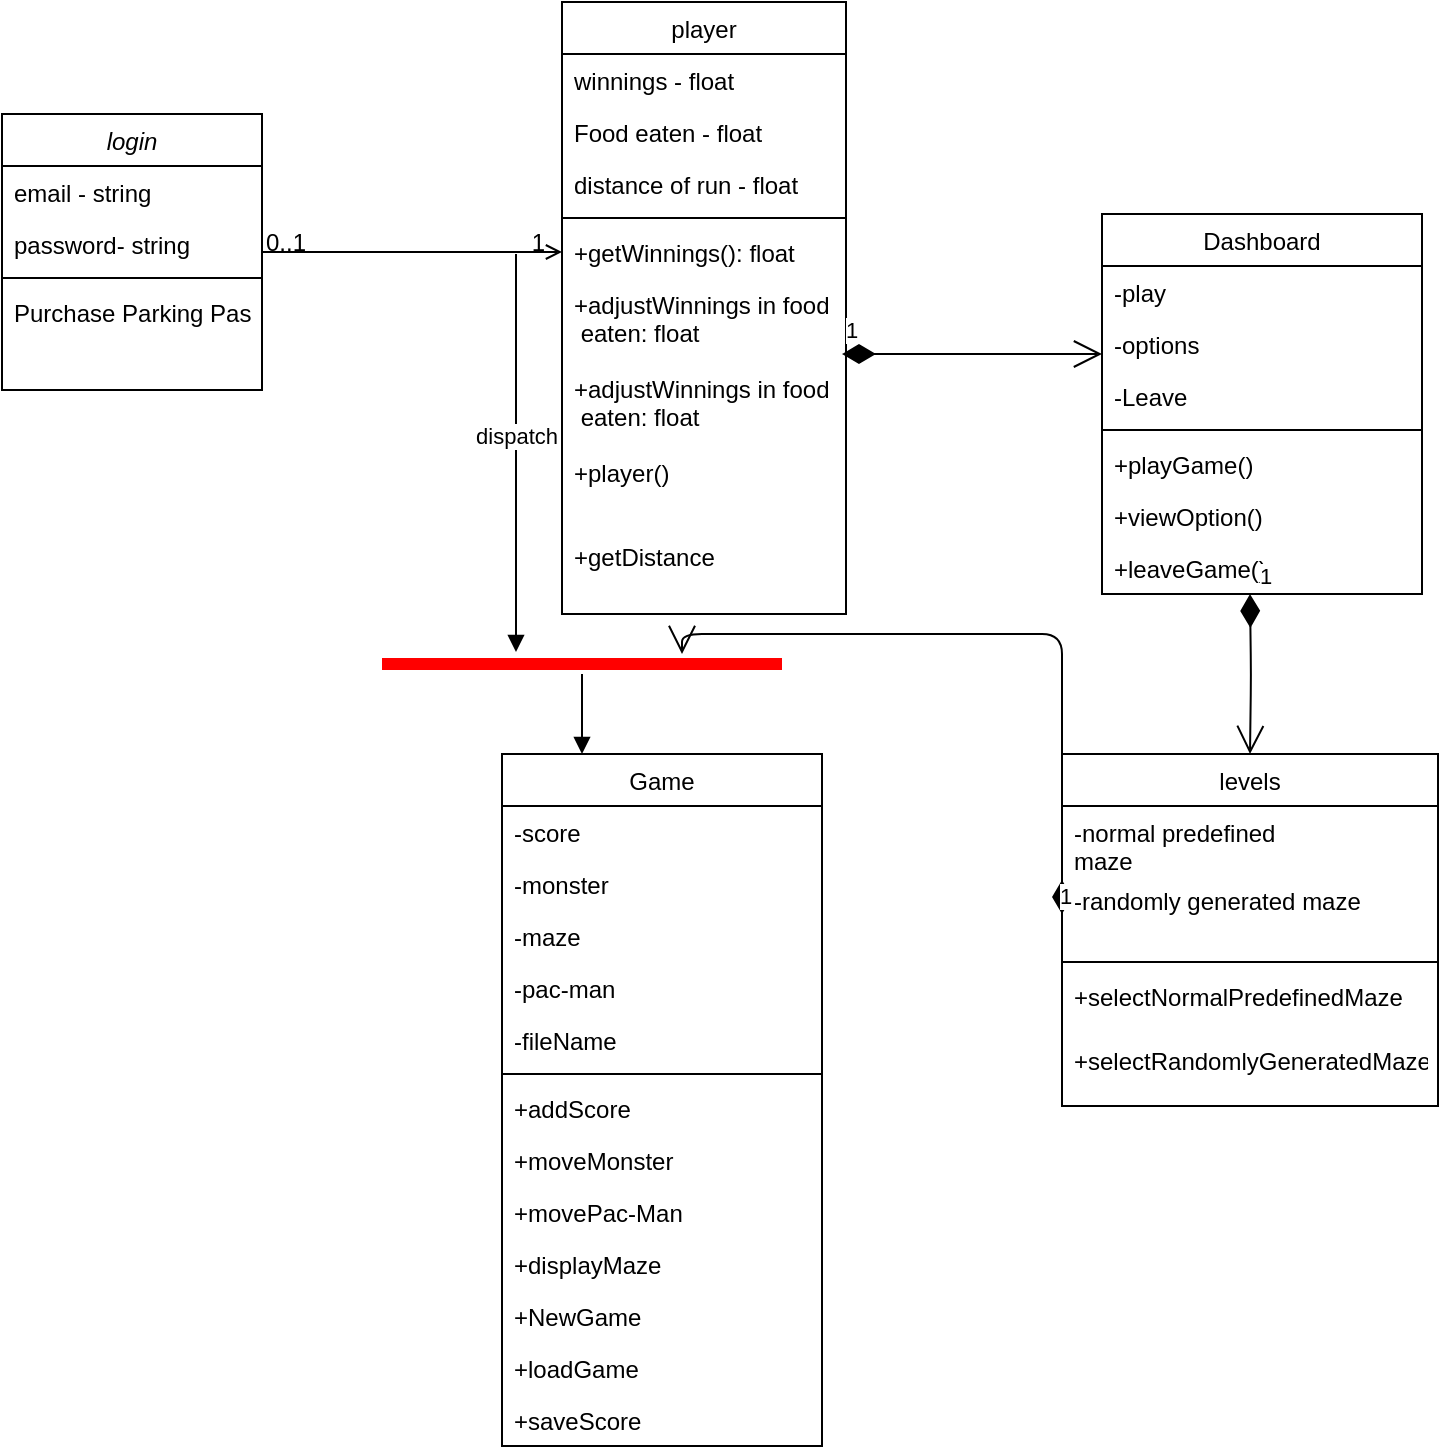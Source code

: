 <mxfile version="15.0.4" type="github">
  <diagram id="C5RBs43oDa-KdzZeNtuy" name="Page-1">
    <mxGraphModel dx="851" dy="418" grid="1" gridSize="10" guides="1" tooltips="1" connect="1" arrows="1" fold="1" page="1" pageScale="1" pageWidth="827" pageHeight="1169" math="0" shadow="0">
      <root>
        <mxCell id="WIyWlLk6GJQsqaUBKTNV-0" />
        <mxCell id="WIyWlLk6GJQsqaUBKTNV-1" parent="WIyWlLk6GJQsqaUBKTNV-0" />
        <mxCell id="zkfFHV4jXpPFQw0GAbJ--0" value="login" style="swimlane;fontStyle=2;align=center;verticalAlign=top;childLayout=stackLayout;horizontal=1;startSize=26;horizontalStack=0;resizeParent=1;resizeLast=0;collapsible=1;marginBottom=0;rounded=0;shadow=0;strokeWidth=1;" parent="WIyWlLk6GJQsqaUBKTNV-1" vertex="1">
          <mxGeometry x="70" y="120" width="130" height="138" as="geometry">
            <mxRectangle x="230" y="140" width="160" height="26" as="alternateBounds" />
          </mxGeometry>
        </mxCell>
        <mxCell id="zkfFHV4jXpPFQw0GAbJ--1" value="email - string" style="text;align=left;verticalAlign=top;spacingLeft=4;spacingRight=4;overflow=hidden;rotatable=0;points=[[0,0.5],[1,0.5]];portConstraint=eastwest;" parent="zkfFHV4jXpPFQw0GAbJ--0" vertex="1">
          <mxGeometry y="26" width="130" height="26" as="geometry" />
        </mxCell>
        <mxCell id="zkfFHV4jXpPFQw0GAbJ--3" value="password- string" style="text;align=left;verticalAlign=top;spacingLeft=4;spacingRight=4;overflow=hidden;rotatable=0;points=[[0,0.5],[1,0.5]];portConstraint=eastwest;rounded=0;shadow=0;html=0;" parent="zkfFHV4jXpPFQw0GAbJ--0" vertex="1">
          <mxGeometry y="52" width="130" height="26" as="geometry" />
        </mxCell>
        <mxCell id="zkfFHV4jXpPFQw0GAbJ--4" value="" style="line;html=1;strokeWidth=1;align=left;verticalAlign=middle;spacingTop=-1;spacingLeft=3;spacingRight=3;rotatable=0;labelPosition=right;points=[];portConstraint=eastwest;" parent="zkfFHV4jXpPFQw0GAbJ--0" vertex="1">
          <mxGeometry y="78" width="130" height="8" as="geometry" />
        </mxCell>
        <mxCell id="zkfFHV4jXpPFQw0GAbJ--5" value="Purchase Parking Pass" style="text;align=left;verticalAlign=top;spacingLeft=4;spacingRight=4;overflow=hidden;rotatable=0;points=[[0,0.5],[1,0.5]];portConstraint=eastwest;" parent="zkfFHV4jXpPFQw0GAbJ--0" vertex="1">
          <mxGeometry y="86" width="130" height="26" as="geometry" />
        </mxCell>
        <mxCell id="zkfFHV4jXpPFQw0GAbJ--13" value="Dashboard" style="swimlane;fontStyle=0;align=center;verticalAlign=top;childLayout=stackLayout;horizontal=1;startSize=26;horizontalStack=0;resizeParent=1;resizeLast=0;collapsible=1;marginBottom=0;rounded=0;shadow=0;strokeWidth=1;" parent="WIyWlLk6GJQsqaUBKTNV-1" vertex="1">
          <mxGeometry x="620" y="170" width="160" height="190" as="geometry">
            <mxRectangle x="340" y="380" width="170" height="26" as="alternateBounds" />
          </mxGeometry>
        </mxCell>
        <mxCell id="zkfFHV4jXpPFQw0GAbJ--14" value="-play" style="text;align=left;verticalAlign=top;spacingLeft=4;spacingRight=4;overflow=hidden;rotatable=0;points=[[0,0.5],[1,0.5]];portConstraint=eastwest;" parent="zkfFHV4jXpPFQw0GAbJ--13" vertex="1">
          <mxGeometry y="26" width="160" height="26" as="geometry" />
        </mxCell>
        <mxCell id="fjDL9K5nBXJ6Ij4AJ4Wk-6" value="-options" style="text;align=left;verticalAlign=top;spacingLeft=4;spacingRight=4;overflow=hidden;rotatable=0;points=[[0,0.5],[1,0.5]];portConstraint=eastwest;" vertex="1" parent="zkfFHV4jXpPFQw0GAbJ--13">
          <mxGeometry y="52" width="160" height="26" as="geometry" />
        </mxCell>
        <mxCell id="fjDL9K5nBXJ6Ij4AJ4Wk-5" value="-Leave" style="text;align=left;verticalAlign=top;spacingLeft=4;spacingRight=4;overflow=hidden;rotatable=0;points=[[0,0.5],[1,0.5]];portConstraint=eastwest;" vertex="1" parent="zkfFHV4jXpPFQw0GAbJ--13">
          <mxGeometry y="78" width="160" height="26" as="geometry" />
        </mxCell>
        <mxCell id="zkfFHV4jXpPFQw0GAbJ--15" value="" style="line;html=1;strokeWidth=1;align=left;verticalAlign=middle;spacingTop=-1;spacingLeft=3;spacingRight=3;rotatable=0;labelPosition=right;points=[];portConstraint=eastwest;" parent="zkfFHV4jXpPFQw0GAbJ--13" vertex="1">
          <mxGeometry y="104" width="160" height="8" as="geometry" />
        </mxCell>
        <mxCell id="fjDL9K5nBXJ6Ij4AJ4Wk-7" value="+playGame()" style="text;align=left;verticalAlign=top;spacingLeft=4;spacingRight=4;overflow=hidden;rotatable=0;points=[[0,0.5],[1,0.5]];portConstraint=eastwest;" vertex="1" parent="zkfFHV4jXpPFQw0GAbJ--13">
          <mxGeometry y="112" width="160" height="26" as="geometry" />
        </mxCell>
        <mxCell id="fjDL9K5nBXJ6Ij4AJ4Wk-9" value="+viewOption()" style="text;align=left;verticalAlign=top;spacingLeft=4;spacingRight=4;overflow=hidden;rotatable=0;points=[[0,0.5],[1,0.5]];portConstraint=eastwest;" vertex="1" parent="zkfFHV4jXpPFQw0GAbJ--13">
          <mxGeometry y="138" width="160" height="26" as="geometry" />
        </mxCell>
        <mxCell id="fjDL9K5nBXJ6Ij4AJ4Wk-8" value="+leaveGame()" style="text;align=left;verticalAlign=top;spacingLeft=4;spacingRight=4;overflow=hidden;rotatable=0;points=[[0,0.5],[1,0.5]];portConstraint=eastwest;" vertex="1" parent="zkfFHV4jXpPFQw0GAbJ--13">
          <mxGeometry y="164" width="160" height="26" as="geometry" />
        </mxCell>
        <mxCell id="zkfFHV4jXpPFQw0GAbJ--17" value="player" style="swimlane;fontStyle=0;align=center;verticalAlign=top;childLayout=stackLayout;horizontal=1;startSize=26;horizontalStack=0;resizeParent=1;resizeLast=0;collapsible=1;marginBottom=0;rounded=0;shadow=0;strokeWidth=1;" parent="WIyWlLk6GJQsqaUBKTNV-1" vertex="1">
          <mxGeometry x="350" y="64" width="142" height="306" as="geometry">
            <mxRectangle x="550" y="140" width="160" height="26" as="alternateBounds" />
          </mxGeometry>
        </mxCell>
        <mxCell id="zkfFHV4jXpPFQw0GAbJ--18" value="winnings - float" style="text;align=left;verticalAlign=top;spacingLeft=4;spacingRight=4;overflow=hidden;rotatable=0;points=[[0,0.5],[1,0.5]];portConstraint=eastwest;" parent="zkfFHV4jXpPFQw0GAbJ--17" vertex="1">
          <mxGeometry y="26" width="142" height="26" as="geometry" />
        </mxCell>
        <mxCell id="zkfFHV4jXpPFQw0GAbJ--19" value="Food eaten - float" style="text;align=left;verticalAlign=top;spacingLeft=4;spacingRight=4;overflow=hidden;rotatable=0;points=[[0,0.5],[1,0.5]];portConstraint=eastwest;rounded=0;shadow=0;html=0;" parent="zkfFHV4jXpPFQw0GAbJ--17" vertex="1">
          <mxGeometry y="52" width="142" height="26" as="geometry" />
        </mxCell>
        <mxCell id="zkfFHV4jXpPFQw0GAbJ--22" value="distance of run - float" style="text;align=left;verticalAlign=top;spacingLeft=4;spacingRight=4;overflow=hidden;rotatable=0;points=[[0,0.5],[1,0.5]];portConstraint=eastwest;rounded=0;shadow=0;html=0;" parent="zkfFHV4jXpPFQw0GAbJ--17" vertex="1">
          <mxGeometry y="78" width="142" height="26" as="geometry" />
        </mxCell>
        <mxCell id="zkfFHV4jXpPFQw0GAbJ--23" value="" style="line;html=1;strokeWidth=1;align=left;verticalAlign=middle;spacingTop=-1;spacingLeft=3;spacingRight=3;rotatable=0;labelPosition=right;points=[];portConstraint=eastwest;" parent="zkfFHV4jXpPFQw0GAbJ--17" vertex="1">
          <mxGeometry y="104" width="142" height="8" as="geometry" />
        </mxCell>
        <mxCell id="zkfFHV4jXpPFQw0GAbJ--24" value="+getWinnings(): float" style="text;align=left;verticalAlign=top;spacingLeft=4;spacingRight=4;overflow=hidden;rotatable=0;points=[[0,0.5],[1,0.5]];portConstraint=eastwest;" parent="zkfFHV4jXpPFQw0GAbJ--17" vertex="1">
          <mxGeometry y="112" width="142" height="26" as="geometry" />
        </mxCell>
        <mxCell id="zkfFHV4jXpPFQw0GAbJ--25" value="+adjustWinnings in food&#xa; eaten: float&#xa;" style="text;align=left;verticalAlign=top;spacingLeft=4;spacingRight=4;overflow=hidden;rotatable=0;points=[[0,0.5],[1,0.5]];portConstraint=eastwest;" parent="zkfFHV4jXpPFQw0GAbJ--17" vertex="1">
          <mxGeometry y="138" width="142" height="42" as="geometry" />
        </mxCell>
        <mxCell id="fjDL9K5nBXJ6Ij4AJ4Wk-21" value="1" style="endArrow=open;html=1;endSize=12;startArrow=diamondThin;startSize=14;startFill=1;edgeStyle=orthogonalEdgeStyle;align=left;verticalAlign=bottom;" edge="1" parent="zkfFHV4jXpPFQw0GAbJ--17">
          <mxGeometry x="-1" y="3" relative="1" as="geometry">
            <mxPoint x="140" y="176" as="sourcePoint" />
            <mxPoint x="270" y="176" as="targetPoint" />
          </mxGeometry>
        </mxCell>
        <mxCell id="fjDL9K5nBXJ6Ij4AJ4Wk-2" value="+adjustWinnings in food&#xa; eaten: float&#xa;" style="text;align=left;verticalAlign=top;spacingLeft=4;spacingRight=4;overflow=hidden;rotatable=0;points=[[0,0.5],[1,0.5]];portConstraint=eastwest;" vertex="1" parent="zkfFHV4jXpPFQw0GAbJ--17">
          <mxGeometry y="180" width="142" height="42" as="geometry" />
        </mxCell>
        <mxCell id="fjDL9K5nBXJ6Ij4AJ4Wk-0" value="+player()" style="text;align=left;verticalAlign=top;spacingLeft=4;spacingRight=4;overflow=hidden;rotatable=0;points=[[0,0.5],[1,0.5]];portConstraint=eastwest;" vertex="1" parent="zkfFHV4jXpPFQw0GAbJ--17">
          <mxGeometry y="222" width="142" height="42" as="geometry" />
        </mxCell>
        <mxCell id="fjDL9K5nBXJ6Ij4AJ4Wk-1" value="+getDistance" style="text;align=left;verticalAlign=top;spacingLeft=4;spacingRight=4;overflow=hidden;rotatable=0;points=[[0,0.5],[1,0.5]];portConstraint=eastwest;" vertex="1" parent="zkfFHV4jXpPFQw0GAbJ--17">
          <mxGeometry y="264" width="142" height="42" as="geometry" />
        </mxCell>
        <mxCell id="zkfFHV4jXpPFQw0GAbJ--26" value="" style="endArrow=open;shadow=0;strokeWidth=1;rounded=0;endFill=1;edgeStyle=elbowEdgeStyle;elbow=vertical;" parent="WIyWlLk6GJQsqaUBKTNV-1" source="zkfFHV4jXpPFQw0GAbJ--0" edge="1">
          <mxGeometry x="0.5" y="41" relative="1" as="geometry">
            <mxPoint x="380" y="192" as="sourcePoint" />
            <mxPoint x="350" y="189" as="targetPoint" />
            <mxPoint x="-40" y="32" as="offset" />
          </mxGeometry>
        </mxCell>
        <mxCell id="zkfFHV4jXpPFQw0GAbJ--27" value="0..1" style="resizable=0;align=left;verticalAlign=bottom;labelBackgroundColor=none;fontSize=12;" parent="zkfFHV4jXpPFQw0GAbJ--26" connectable="0" vertex="1">
          <mxGeometry x="-1" relative="1" as="geometry">
            <mxPoint y="4" as="offset" />
          </mxGeometry>
        </mxCell>
        <mxCell id="zkfFHV4jXpPFQw0GAbJ--28" value="1" style="resizable=0;align=right;verticalAlign=bottom;labelBackgroundColor=none;fontSize=12;" parent="zkfFHV4jXpPFQw0GAbJ--26" connectable="0" vertex="1">
          <mxGeometry x="1" relative="1" as="geometry">
            <mxPoint x="-7" y="4" as="offset" />
          </mxGeometry>
        </mxCell>
        <mxCell id="fjDL9K5nBXJ6Ij4AJ4Wk-13" value="levels" style="swimlane;fontStyle=0;align=center;verticalAlign=top;childLayout=stackLayout;horizontal=1;startSize=26;horizontalStack=0;resizeParent=1;resizeLast=0;collapsible=1;marginBottom=0;rounded=0;shadow=0;strokeWidth=1;" vertex="1" parent="WIyWlLk6GJQsqaUBKTNV-1">
          <mxGeometry x="600" y="440" width="188" height="176" as="geometry">
            <mxRectangle x="130" y="380" width="160" height="26" as="alternateBounds" />
          </mxGeometry>
        </mxCell>
        <mxCell id="fjDL9K5nBXJ6Ij4AJ4Wk-14" value="-normal predefined&#xa;maze" style="text;align=left;verticalAlign=top;spacingLeft=4;spacingRight=4;overflow=hidden;rotatable=0;points=[[0,0.5],[1,0.5]];portConstraint=eastwest;" vertex="1" parent="fjDL9K5nBXJ6Ij4AJ4Wk-13">
          <mxGeometry y="26" width="188" height="34" as="geometry" />
        </mxCell>
        <mxCell id="fjDL9K5nBXJ6Ij4AJ4Wk-15" value="-randomly generated maze" style="text;align=left;verticalAlign=top;spacingLeft=4;spacingRight=4;overflow=hidden;rotatable=0;points=[[0,0.5],[1,0.5]];portConstraint=eastwest;rounded=0;shadow=0;html=0;" vertex="1" parent="fjDL9K5nBXJ6Ij4AJ4Wk-13">
          <mxGeometry y="60" width="188" height="40" as="geometry" />
        </mxCell>
        <mxCell id="fjDL9K5nBXJ6Ij4AJ4Wk-16" value="" style="line;html=1;strokeWidth=1;align=left;verticalAlign=middle;spacingTop=-1;spacingLeft=3;spacingRight=3;rotatable=0;labelPosition=right;points=[];portConstraint=eastwest;" vertex="1" parent="fjDL9K5nBXJ6Ij4AJ4Wk-13">
          <mxGeometry y="100" width="188" height="8" as="geometry" />
        </mxCell>
        <mxCell id="fjDL9K5nBXJ6Ij4AJ4Wk-17" value="+selectNormalPredefinedMaze" style="text;align=left;verticalAlign=top;spacingLeft=4;spacingRight=4;overflow=hidden;rotatable=0;points=[[0,0.5],[1,0.5]];portConstraint=eastwest;fontStyle=0" vertex="1" parent="fjDL9K5nBXJ6Ij4AJ4Wk-13">
          <mxGeometry y="108" width="188" height="32" as="geometry" />
        </mxCell>
        <mxCell id="fjDL9K5nBXJ6Ij4AJ4Wk-18" value="+selectRandomlyGeneratedMaze" style="text;align=left;verticalAlign=top;spacingLeft=4;spacingRight=4;overflow=hidden;rotatable=0;points=[[0,0.5],[1,0.5]];portConstraint=eastwest;" vertex="1" parent="fjDL9K5nBXJ6Ij4AJ4Wk-13">
          <mxGeometry y="140" width="188" height="26" as="geometry" />
        </mxCell>
        <mxCell id="fjDL9K5nBXJ6Ij4AJ4Wk-20" value="1" style="endArrow=open;html=1;endSize=12;startArrow=diamondThin;startSize=14;startFill=1;edgeStyle=orthogonalEdgeStyle;align=left;verticalAlign=bottom;entryX=0.5;entryY=0;entryDx=0;entryDy=0;" edge="1" parent="WIyWlLk6GJQsqaUBKTNV-1" target="fjDL9K5nBXJ6Ij4AJ4Wk-13">
          <mxGeometry x="-1" y="3" relative="1" as="geometry">
            <mxPoint x="694" y="360" as="sourcePoint" />
            <mxPoint x="760" y="390" as="targetPoint" />
          </mxGeometry>
        </mxCell>
        <mxCell id="fjDL9K5nBXJ6Ij4AJ4Wk-22" value="Game" style="swimlane;fontStyle=0;align=center;verticalAlign=top;childLayout=stackLayout;horizontal=1;startSize=26;horizontalStack=0;resizeParent=1;resizeLast=0;collapsible=1;marginBottom=0;rounded=0;shadow=0;strokeWidth=1;" vertex="1" parent="WIyWlLk6GJQsqaUBKTNV-1">
          <mxGeometry x="320" y="440" width="160" height="346" as="geometry">
            <mxRectangle x="130" y="380" width="160" height="26" as="alternateBounds" />
          </mxGeometry>
        </mxCell>
        <mxCell id="fjDL9K5nBXJ6Ij4AJ4Wk-24" value="-score" style="text;align=left;verticalAlign=top;spacingLeft=4;spacingRight=4;overflow=hidden;rotatable=0;points=[[0,0.5],[1,0.5]];portConstraint=eastwest;rounded=0;shadow=0;html=0;" vertex="1" parent="fjDL9K5nBXJ6Ij4AJ4Wk-22">
          <mxGeometry y="26" width="160" height="26" as="geometry" />
        </mxCell>
        <mxCell id="fjDL9K5nBXJ6Ij4AJ4Wk-28" value="-monster" style="text;align=left;verticalAlign=top;spacingLeft=4;spacingRight=4;overflow=hidden;rotatable=0;points=[[0,0.5],[1,0.5]];portConstraint=eastwest;rounded=0;shadow=0;html=0;" vertex="1" parent="fjDL9K5nBXJ6Ij4AJ4Wk-22">
          <mxGeometry y="52" width="160" height="26" as="geometry" />
        </mxCell>
        <mxCell id="fjDL9K5nBXJ6Ij4AJ4Wk-29" value="-maze" style="text;align=left;verticalAlign=top;spacingLeft=4;spacingRight=4;overflow=hidden;rotatable=0;points=[[0,0.5],[1,0.5]];portConstraint=eastwest;rounded=0;shadow=0;html=0;" vertex="1" parent="fjDL9K5nBXJ6Ij4AJ4Wk-22">
          <mxGeometry y="78" width="160" height="26" as="geometry" />
        </mxCell>
        <mxCell id="fjDL9K5nBXJ6Ij4AJ4Wk-30" value="-pac-man" style="text;align=left;verticalAlign=top;spacingLeft=4;spacingRight=4;overflow=hidden;rotatable=0;points=[[0,0.5],[1,0.5]];portConstraint=eastwest;rounded=0;shadow=0;html=0;" vertex="1" parent="fjDL9K5nBXJ6Ij4AJ4Wk-22">
          <mxGeometry y="104" width="160" height="26" as="geometry" />
        </mxCell>
        <mxCell id="fjDL9K5nBXJ6Ij4AJ4Wk-46" value="-fileName" style="text;align=left;verticalAlign=top;spacingLeft=4;spacingRight=4;overflow=hidden;rotatable=0;points=[[0,0.5],[1,0.5]];portConstraint=eastwest;rounded=0;shadow=0;html=0;" vertex="1" parent="fjDL9K5nBXJ6Ij4AJ4Wk-22">
          <mxGeometry y="130" width="160" height="26" as="geometry" />
        </mxCell>
        <mxCell id="fjDL9K5nBXJ6Ij4AJ4Wk-25" value="" style="line;html=1;strokeWidth=1;align=left;verticalAlign=middle;spacingTop=-1;spacingLeft=3;spacingRight=3;rotatable=0;labelPosition=right;points=[];portConstraint=eastwest;" vertex="1" parent="fjDL9K5nBXJ6Ij4AJ4Wk-22">
          <mxGeometry y="156" width="160" height="8" as="geometry" />
        </mxCell>
        <mxCell id="fjDL9K5nBXJ6Ij4AJ4Wk-26" value="+addScore" style="text;align=left;verticalAlign=top;spacingLeft=4;spacingRight=4;overflow=hidden;rotatable=0;points=[[0,0.5],[1,0.5]];portConstraint=eastwest;fontStyle=0" vertex="1" parent="fjDL9K5nBXJ6Ij4AJ4Wk-22">
          <mxGeometry y="164" width="160" height="26" as="geometry" />
        </mxCell>
        <mxCell id="fjDL9K5nBXJ6Ij4AJ4Wk-27" value="+moveMonster" style="text;align=left;verticalAlign=top;spacingLeft=4;spacingRight=4;overflow=hidden;rotatable=0;points=[[0,0.5],[1,0.5]];portConstraint=eastwest;" vertex="1" parent="fjDL9K5nBXJ6Ij4AJ4Wk-22">
          <mxGeometry y="190" width="160" height="26" as="geometry" />
        </mxCell>
        <mxCell id="fjDL9K5nBXJ6Ij4AJ4Wk-32" value="+movePac-Man" style="text;align=left;verticalAlign=top;spacingLeft=4;spacingRight=4;overflow=hidden;rotatable=0;points=[[0,0.5],[1,0.5]];portConstraint=eastwest;" vertex="1" parent="fjDL9K5nBXJ6Ij4AJ4Wk-22">
          <mxGeometry y="216" width="160" height="26" as="geometry" />
        </mxCell>
        <mxCell id="fjDL9K5nBXJ6Ij4AJ4Wk-31" value="+displayMaze" style="text;align=left;verticalAlign=top;spacingLeft=4;spacingRight=4;overflow=hidden;rotatable=0;points=[[0,0.5],[1,0.5]];portConstraint=eastwest;" vertex="1" parent="fjDL9K5nBXJ6Ij4AJ4Wk-22">
          <mxGeometry y="242" width="160" height="26" as="geometry" />
        </mxCell>
        <mxCell id="fjDL9K5nBXJ6Ij4AJ4Wk-33" value="+NewGame" style="text;align=left;verticalAlign=top;spacingLeft=4;spacingRight=4;overflow=hidden;rotatable=0;points=[[0,0.5],[1,0.5]];portConstraint=eastwest;" vertex="1" parent="fjDL9K5nBXJ6Ij4AJ4Wk-22">
          <mxGeometry y="268" width="160" height="26" as="geometry" />
        </mxCell>
        <mxCell id="fjDL9K5nBXJ6Ij4AJ4Wk-47" value="+loadGame" style="text;align=left;verticalAlign=top;spacingLeft=4;spacingRight=4;overflow=hidden;rotatable=0;points=[[0,0.5],[1,0.5]];portConstraint=eastwest;" vertex="1" parent="fjDL9K5nBXJ6Ij4AJ4Wk-22">
          <mxGeometry y="294" width="160" height="26" as="geometry" />
        </mxCell>
        <mxCell id="fjDL9K5nBXJ6Ij4AJ4Wk-48" value="+saveScore" style="text;align=left;verticalAlign=top;spacingLeft=4;spacingRight=4;overflow=hidden;rotatable=0;points=[[0,0.5],[1,0.5]];portConstraint=eastwest;" vertex="1" parent="fjDL9K5nBXJ6Ij4AJ4Wk-22">
          <mxGeometry y="320" width="160" height="26" as="geometry" />
        </mxCell>
        <mxCell id="fjDL9K5nBXJ6Ij4AJ4Wk-34" value="1" style="endArrow=open;html=1;endSize=12;startArrow=diamondThin;startSize=14;startFill=1;edgeStyle=orthogonalEdgeStyle;align=left;verticalAlign=bottom;exitX=0;exitY=0.5;exitDx=0;exitDy=0;" edge="1" parent="WIyWlLk6GJQsqaUBKTNV-1" source="fjDL9K5nBXJ6Ij4AJ4Wk-15">
          <mxGeometry x="-1" y="3" relative="1" as="geometry">
            <mxPoint x="340" y="520" as="sourcePoint" />
            <mxPoint x="410" y="390" as="targetPoint" />
            <Array as="points">
              <mxPoint x="600" y="380" />
              <mxPoint x="410" y="380" />
            </Array>
          </mxGeometry>
        </mxCell>
        <mxCell id="fjDL9K5nBXJ6Ij4AJ4Wk-49" value="" style="shape=line;html=1;strokeWidth=6;strokeColor=#ff0000;" vertex="1" parent="WIyWlLk6GJQsqaUBKTNV-1">
          <mxGeometry x="260" y="390" width="200" height="10" as="geometry" />
        </mxCell>
        <mxCell id="fjDL9K5nBXJ6Ij4AJ4Wk-52" value="" style="html=1;verticalAlign=bottom;endArrow=block;entryX=0.25;entryY=0;entryDx=0;entryDy=0;" edge="1" parent="WIyWlLk6GJQsqaUBKTNV-1" source="fjDL9K5nBXJ6Ij4AJ4Wk-49" target="fjDL9K5nBXJ6Ij4AJ4Wk-22">
          <mxGeometry width="80" relative="1" as="geometry">
            <mxPoint x="380" y="480" as="sourcePoint" />
            <mxPoint x="460" y="480" as="targetPoint" />
          </mxGeometry>
        </mxCell>
        <mxCell id="fjDL9K5nBXJ6Ij4AJ4Wk-54" value="dispatch" style="html=1;verticalAlign=bottom;endArrow=block;entryX=0.335;entryY=-0.1;entryDx=0;entryDy=0;entryPerimeter=0;" edge="1" parent="WIyWlLk6GJQsqaUBKTNV-1" target="fjDL9K5nBXJ6Ij4AJ4Wk-49">
          <mxGeometry width="80" relative="1" as="geometry">
            <mxPoint x="327" y="190" as="sourcePoint" />
            <mxPoint x="220" y="330" as="targetPoint" />
          </mxGeometry>
        </mxCell>
      </root>
    </mxGraphModel>
  </diagram>
</mxfile>
